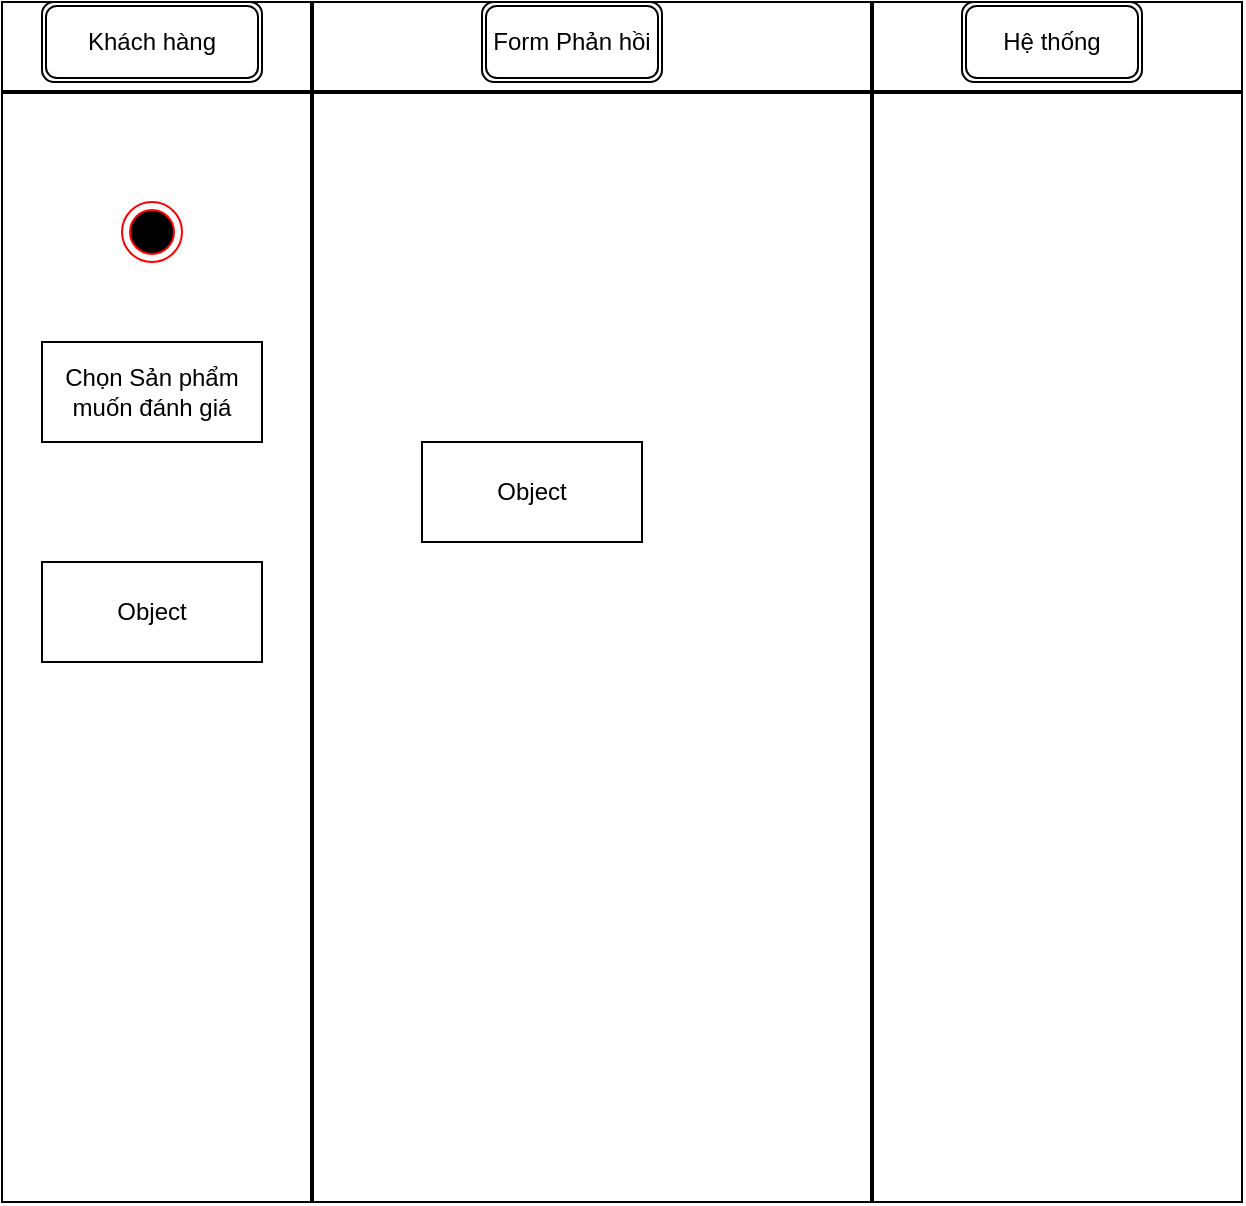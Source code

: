 <mxfile version="26.0.14">
  <diagram name="Trang-1" id="pr74vR1_tjenkq_Aeb3x">
    <mxGraphModel dx="1761" dy="602" grid="1" gridSize="10" guides="1" tooltips="1" connect="1" arrows="1" fold="1" page="1" pageScale="1" pageWidth="827" pageHeight="1169" math="0" shadow="0">
      <root>
        <mxCell id="0" />
        <mxCell id="1" parent="0" />
        <mxCell id="hDGLEM9OkMzIGsEbGWUy-23" value="&lt;p style=&quot;margin:0px;margin-top:4px;text-align:center;&quot;&gt;&lt;br&gt;&lt;br&gt;&lt;/p&gt;" style="verticalAlign=top;align=left;overflow=fill;html=1;whiteSpace=wrap;" vertex="1" parent="1">
          <mxGeometry x="-720" y="70" width="620" height="600" as="geometry" />
        </mxCell>
        <mxCell id="hDGLEM9OkMzIGsEbGWUy-24" value="" style="line;strokeWidth=2;direction=south;html=1;" vertex="1" parent="1">
          <mxGeometry x="-570" y="70" width="10" height="600" as="geometry" />
        </mxCell>
        <mxCell id="hDGLEM9OkMzIGsEbGWUy-25" value="" style="line;strokeWidth=2;direction=south;html=1;" vertex="1" parent="1">
          <mxGeometry x="-290" y="70" width="10" height="600" as="geometry" />
        </mxCell>
        <mxCell id="hDGLEM9OkMzIGsEbGWUy-26" value="" style="line;strokeWidth=2;html=1;" vertex="1" parent="1">
          <mxGeometry x="-720" y="110" width="620" height="10" as="geometry" />
        </mxCell>
        <mxCell id="hDGLEM9OkMzIGsEbGWUy-27" value="Form Phản hồi" style="shape=ext;double=1;rounded=1;whiteSpace=wrap;html=1;" vertex="1" parent="1">
          <mxGeometry x="-480" y="70" width="90" height="40" as="geometry" />
        </mxCell>
        <mxCell id="hDGLEM9OkMzIGsEbGWUy-28" value="Khách hàng" style="shape=ext;double=1;rounded=1;whiteSpace=wrap;html=1;" vertex="1" parent="1">
          <mxGeometry x="-700" y="70" width="110" height="40" as="geometry" />
        </mxCell>
        <mxCell id="hDGLEM9OkMzIGsEbGWUy-29" value="Hệ thống" style="shape=ext;double=1;rounded=1;whiteSpace=wrap;html=1;" vertex="1" parent="1">
          <mxGeometry x="-240" y="70" width="90" height="40" as="geometry" />
        </mxCell>
        <mxCell id="hDGLEM9OkMzIGsEbGWUy-30" value="" style="ellipse;html=1;shape=endState;fillColor=#000000;strokeColor=#ff0000;" vertex="1" parent="1">
          <mxGeometry x="-660" y="170" width="30" height="30" as="geometry" />
        </mxCell>
        <mxCell id="hDGLEM9OkMzIGsEbGWUy-31" value="Chọn Sản phẩm muốn đánh giá" style="html=1;whiteSpace=wrap;" vertex="1" parent="1">
          <mxGeometry x="-700" y="240" width="110" height="50" as="geometry" />
        </mxCell>
        <mxCell id="hDGLEM9OkMzIGsEbGWUy-32" value="Object" style="html=1;whiteSpace=wrap;" vertex="1" parent="1">
          <mxGeometry x="-510" y="290" width="110" height="50" as="geometry" />
        </mxCell>
        <mxCell id="hDGLEM9OkMzIGsEbGWUy-33" value="Object" style="html=1;whiteSpace=wrap;" vertex="1" parent="1">
          <mxGeometry x="-510" y="290" width="110" height="50" as="geometry" />
        </mxCell>
        <mxCell id="hDGLEM9OkMzIGsEbGWUy-34" value="Object" style="html=1;whiteSpace=wrap;" vertex="1" parent="1">
          <mxGeometry x="-700" y="350" width="110" height="50" as="geometry" />
        </mxCell>
      </root>
    </mxGraphModel>
  </diagram>
</mxfile>
